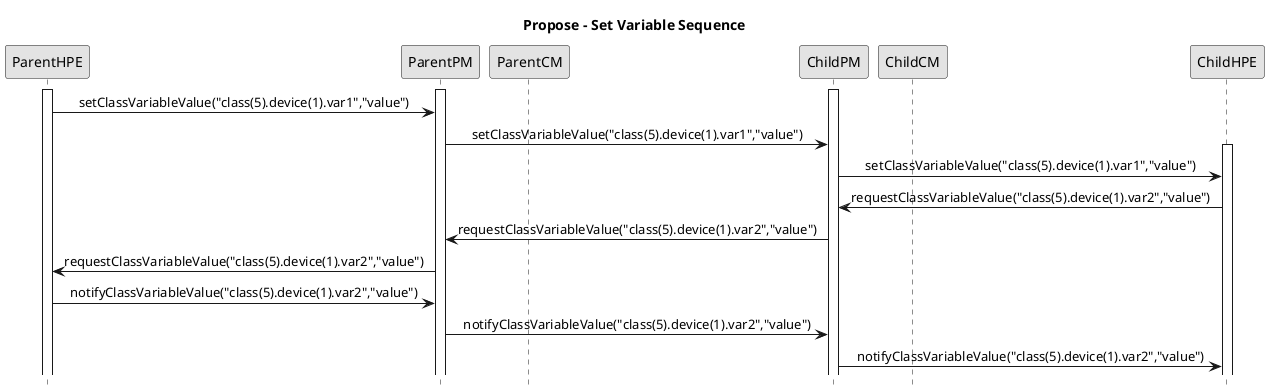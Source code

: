 '====================Begining PLANTUML params====================
@startuml
hide footbox
skinparam monochrome true
skinparam sequenceMessageAlign center

participant ParentHPE
participant ParentPM
participant ParentCM
participant ChildPM
participant ChildCM
participant ChildHPE

'====================Propose - Set Variable Sequence====================
title Propose - Set Variable Sequence
activate ParentHPE
activate ParentPM
activate ChildPM
ParentHPE->ParentPM: setClassVariableValue("class(5).device(1).var1","value")
ParentPM->ChildPM: setClassVariableValue("class(5).device(1).var1","value")
activate ChildHPE
ChildPM->ChildHPE: setClassVariableValue("class(5).device(1).var1","value")
ChildHPE->ChildPM: requestClassVariableValue("class(5).device(1).var2","value")
ChildPM->ParentPM: requestClassVariableValue("class(5).device(1).var2","value")
ParentPM->ParentHPE: requestClassVariableValue("class(5).device(1).var2","value")
ParentHPE->ParentPM: notifyClassVariableValue("class(5).device(1).var2","value")
ParentPM->ChildPM: notifyClassVariableValue("class(5).device(1).var2","value")
ChildPM->ChildHPE: notifyClassVariableValue("class(5).device(1).var2","value")

'====================Ending PLANTUML params====================
@enduml
